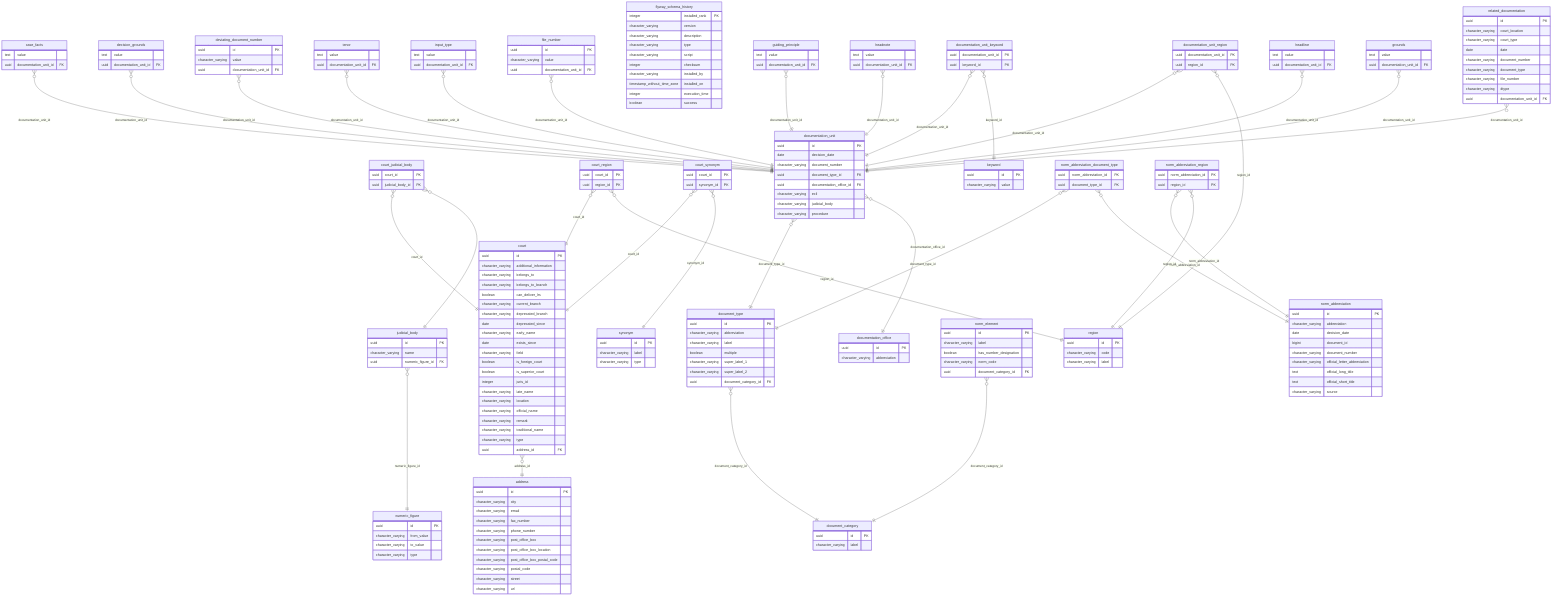 erDiagram
    address {
        uuid id PK
        character_varying city 
        character_varying email 
        character_varying fax_number 
        character_varying phone_number 
        character_varying post_office_box 
        character_varying post_office_box_location 
        character_varying post_office_box_postal_code 
        character_varying postal_code 
        character_varying street 
        character_varying url 
    }

    case_facts {
        text value 
        uuid documentation_unit_id FK
    }

    court {
        uuid id PK
        character_varying additional_information 
        character_varying belongs_to 
        character_varying belongs_to_branch 
        boolean can_deliver_lrs 
        character_varying current_branch 
        character_varying deprecated_branch 
        date deprecated_since 
        character_varying early_name 
        date exists_since 
        character_varying field 
        boolean is_foreign_court 
        boolean is_superior_court 
        integer juris_id 
        character_varying late_name 
        character_varying location 
        character_varying official_name 
        character_varying remark 
        character_varying traditional_name 
        character_varying type 
        uuid address_id FK
    }

    court_judicial_body {
        uuid court_id PK
        uuid judicial_body_id PK
    }

    court_region {
        uuid court_id PK
        uuid region_id PK
    }

    court_synonym {
        uuid court_id PK
        uuid synonym_id PK
    }

    decision_grounds {
        text value 
        uuid documentation_unit_id FK
    }

    deviating_document_number {
        uuid id PK
        character_varying value 
        uuid documentation_unit_id FK
    }

    document_category {
        uuid id PK
        character_varying label 
    }

    document_type {
        uuid id PK
        character_varying abbreviation 
        character_varying label 
        boolean multiple 
        character_varying super_label_1 
        character_varying super_label_2 
        uuid document_category_id FK
    }

    documentation_office {
        uuid id PK
        character_varying abbreviation 
    }

    documentation_unit {
        uuid id PK
        date decision_date 
        character_varying document_number 
        uuid document_type_id FK
        uuid documentation_office_id FK
        character_varying ecli 
        character_varying judicial_body 
        character_varying procedure 
    }

    documentation_unit_keyword {
        uuid documentation_unit_id PK
        uuid keyword_id PK
    }

    documentation_unit_region {
        uuid documentation_unit_id PK
        uuid region_id PK
    }

    file_number {
        uuid id PK
        character_varying value 
        uuid documentation_unit_id FK
    }

    flyway_schema_history {
        integer installed_rank PK
        character_varying version 
        character_varying description 
        character_varying type 
        character_varying script 
        integer checksum 
        character_varying installed_by 
        timestamp_without_time_zone installed_on 
        integer execution_time 
        boolean success 
    }

    grounds {
        text value 
        uuid documentation_unit_id FK
    }

    guiding_principle {
        text value 
        uuid documentation_unit_id FK
    }

    headline {
        text value 
        uuid documentation_unit_id FK
    }

    headnote {
        text value 
        uuid documentation_unit_id FK
    }

    input_type {
        text value 
        uuid documentation_unit_id FK
    }

    judicial_body {
        uuid id PK
        character_varying name 
        uuid numeric_figure_id FK
    }

    keyword {
        uuid id PK
        character_varying value 
    }

    norm_abbreviation {
        uuid id PK
        character_varying abbreviation 
        date decision_date 
        bigint document_id 
        character_varying document_number 
        character_varying official_letter_abbreviation 
        text official_long_title 
        text official_short_title 
        character_varying source 
    }

    norm_abbreviation_document_type {
        uuid norm_abbreviation_id PK
        uuid document_type_id PK
    }

    norm_abbreviation_region {
        uuid norm_abbreviation_id PK
        uuid region_id PK
    }

    norm_element {
        uuid id PK
        character_varying label 
        boolean has_number_designation 
        character_varying norm_code 
        uuid document_category_id FK
    }

    numeric_figure {
        uuid id PK
        character_varying from_value 
        character_varying to_value 
        character_varying type 
    }

    region {
        uuid id PK
        character_varying code 
        character_varying label 
    }

    related_documentation {
        uuid id PK
        character_varying court_location 
        character_varying court_type 
        date date 
        character_varying document_number 
        character_varying document_type 
        character_varying file_number 
        character_varying dtype 
        uuid documentation_unit_id FK
    }

    synonym {
        uuid id PK
        character_varying label 
        character_varying type 
    }

    tenor {
        text value 
        uuid documentation_unit_id FK
    }

    court }o--|| address : "address_id"
    case_facts }o--|| documentation_unit : "documentation_unit_id"
    court_synonym }o--|| court : "court_id"
    court_region }o--|| court : "court_id"
    court_judicial_body }o--|| court : "court_id"
    court_judicial_body }o--|| judicial_body : "judicial_body_id"
    court_region }o--|| region : "region_id"
    court_synonym }o--|| synonym : "synonym_id"
    decision_grounds }o--|| documentation_unit : "documentation_unit_id"
    deviating_document_number }o--|| documentation_unit : "documentation_unit_id"
    norm_element }o--|| document_category : "document_category_id"
    document_type }o--|| document_category : "document_category_id"
    norm_abbreviation_document_type }o--|| document_type : "document_type_id"
    documentation_unit }o--|| document_type : "document_type_id"
    documentation_unit }o--|| documentation_office : "documentation_office_id"
    tenor }o--|| documentation_unit : "documentation_unit_id"
    input_type }o--|| documentation_unit : "documentation_unit_id"
    documentation_unit_region }o--|| documentation_unit : "documentation_unit_id"
    documentation_unit_keyword }o--|| documentation_unit : "documentation_unit_id"
    file_number }o--|| documentation_unit : "documentation_unit_id"
    guiding_principle }o--|| documentation_unit : "documentation_unit_id"
    headnote }o--|| documentation_unit : "documentation_unit_id"
    headline }o--|| documentation_unit : "documentation_unit_id"
    grounds }o--|| documentation_unit : "documentation_unit_id"
    related_documentation }o--|| documentation_unit : "documentation_unit_id"
    documentation_unit_keyword }o--|| keyword : "keyword_id"
    documentation_unit_region }o--|| region : "region_id"
    judicial_body }o--|| numeric_figure : "numeric_figure_id"
    norm_abbreviation_document_type }o--|| norm_abbreviation : "norm_abbreviation_id"
    norm_abbreviation_region }o--|| norm_abbreviation : "norm_abbreviation_id"
    norm_abbreviation_region }o--|| region : "region_id"